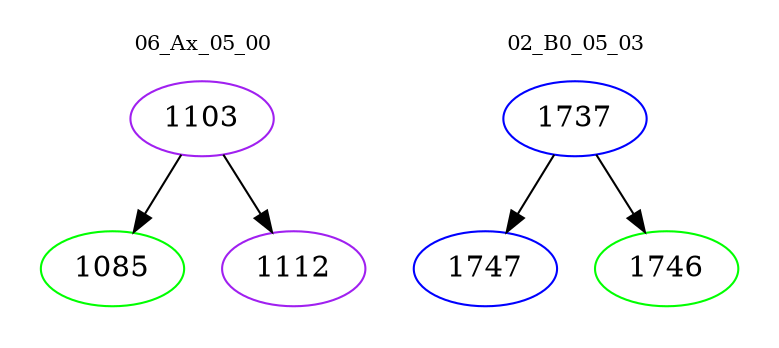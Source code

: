 digraph{
subgraph cluster_0 {
color = white
label = "06_Ax_05_00";
fontsize=10;
T0_1103 [label="1103", color="purple"]
T0_1103 -> T0_1085 [color="black"]
T0_1085 [label="1085", color="green"]
T0_1103 -> T0_1112 [color="black"]
T0_1112 [label="1112", color="purple"]
}
subgraph cluster_1 {
color = white
label = "02_B0_05_03";
fontsize=10;
T1_1737 [label="1737", color="blue"]
T1_1737 -> T1_1747 [color="black"]
T1_1747 [label="1747", color="blue"]
T1_1737 -> T1_1746 [color="black"]
T1_1746 [label="1746", color="green"]
}
}
